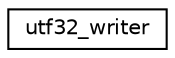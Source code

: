 digraph G
{
 // INTERACTIVE_SVG=YES
  edge [fontname="Helvetica",fontsize="10",labelfontname="Helvetica",labelfontsize="10"];
  node [fontname="Helvetica",fontsize="10",shape=record];
  rankdir="LR";
  Node1 [label="utf32_writer",height=0.2,width=0.4,color="black", fillcolor="white", style="filled",URL="$d3/dad/structutf32__writer.html"];
}
